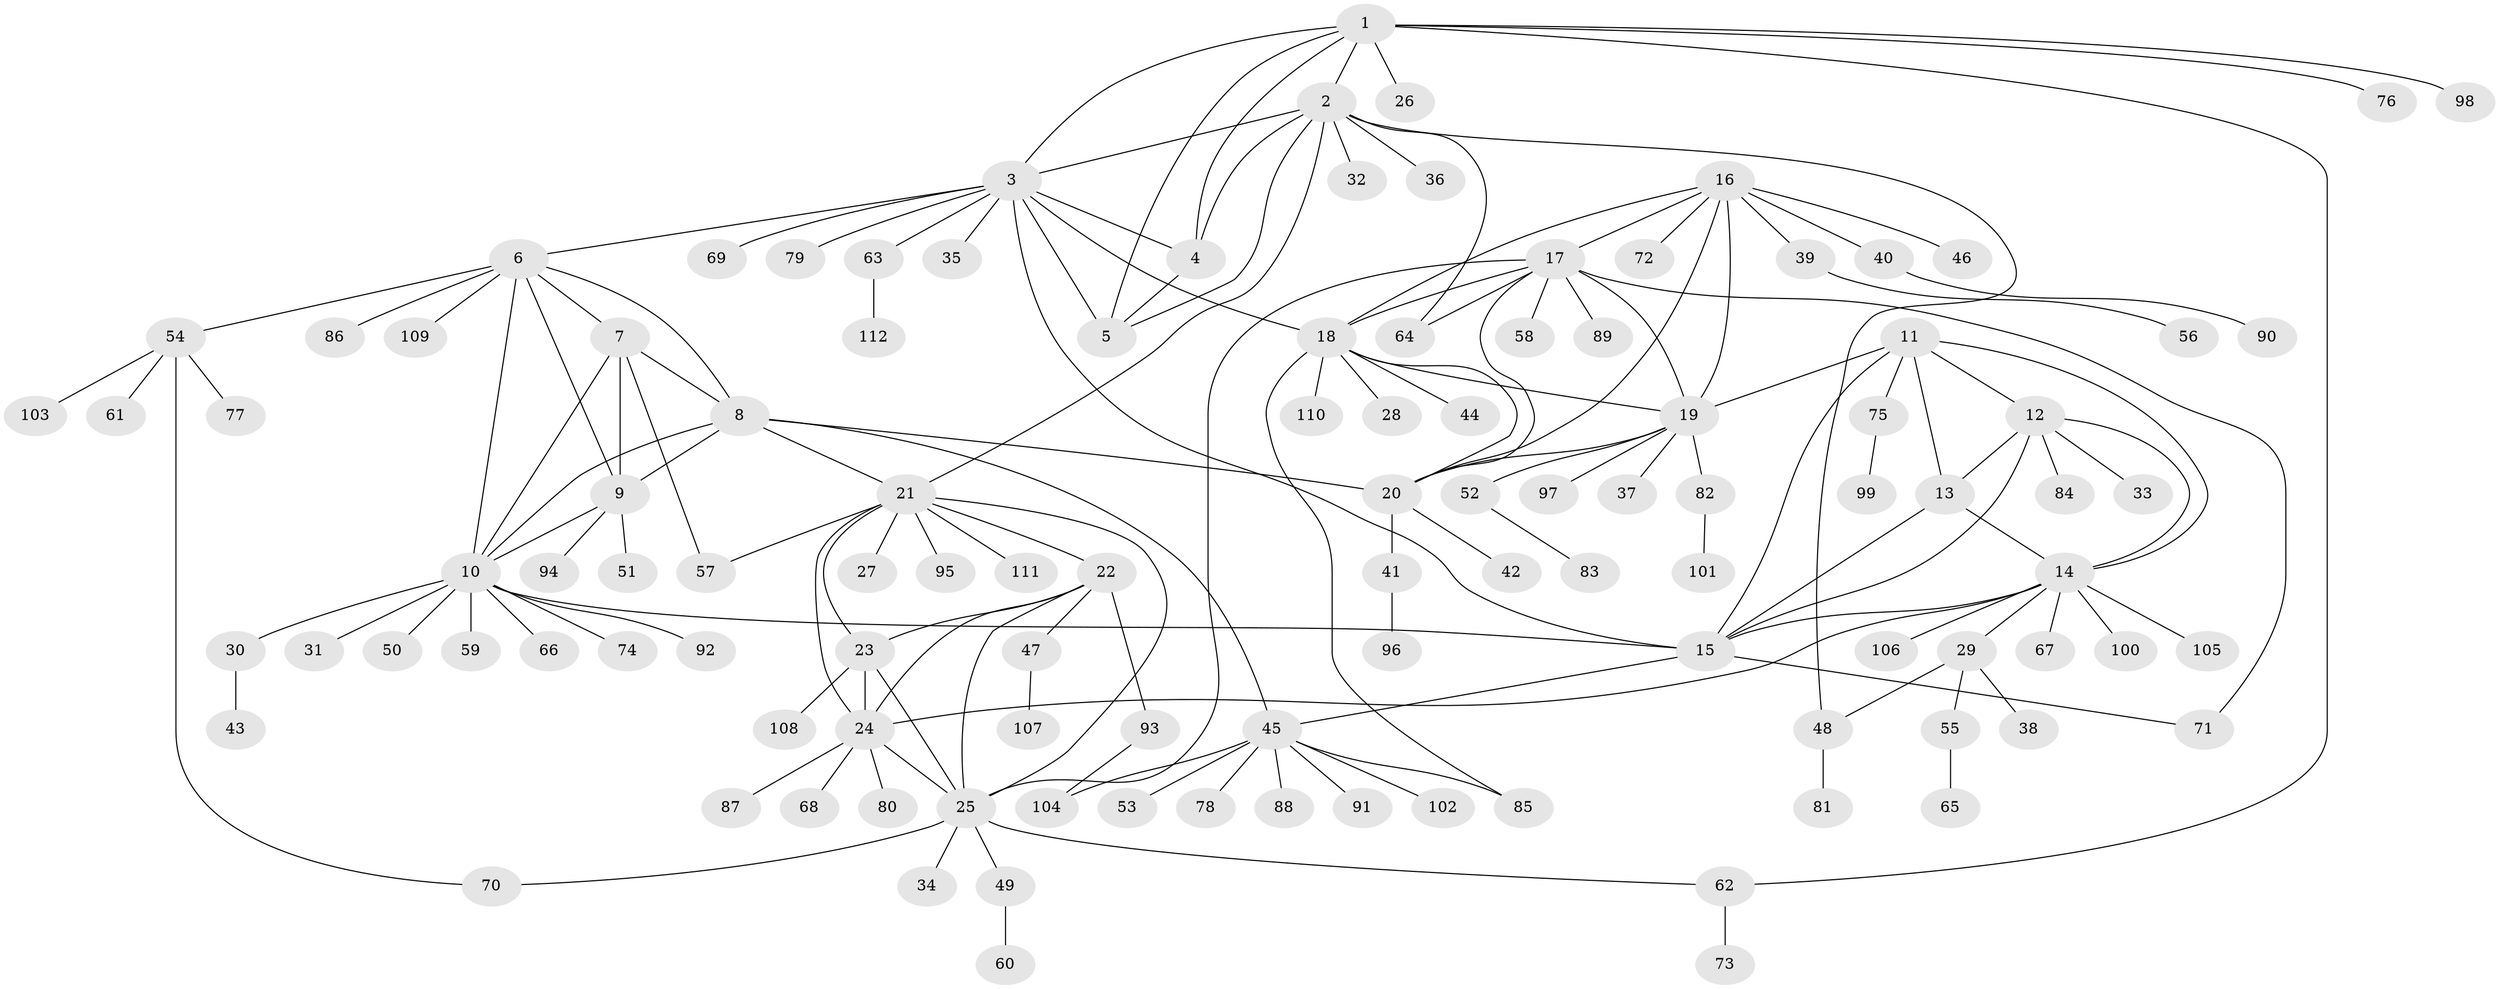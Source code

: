// coarse degree distribution, {3: 0.14285714285714285, 5: 0.11428571428571428, 6: 0.11428571428571428, 7: 0.08571428571428572, 8: 0.02857142857142857, 2: 0.17142857142857143, 1: 0.34285714285714286}
// Generated by graph-tools (version 1.1) at 2025/52/03/04/25 22:52:23]
// undirected, 112 vertices, 156 edges
graph export_dot {
  node [color=gray90,style=filled];
  1;
  2;
  3;
  4;
  5;
  6;
  7;
  8;
  9;
  10;
  11;
  12;
  13;
  14;
  15;
  16;
  17;
  18;
  19;
  20;
  21;
  22;
  23;
  24;
  25;
  26;
  27;
  28;
  29;
  30;
  31;
  32;
  33;
  34;
  35;
  36;
  37;
  38;
  39;
  40;
  41;
  42;
  43;
  44;
  45;
  46;
  47;
  48;
  49;
  50;
  51;
  52;
  53;
  54;
  55;
  56;
  57;
  58;
  59;
  60;
  61;
  62;
  63;
  64;
  65;
  66;
  67;
  68;
  69;
  70;
  71;
  72;
  73;
  74;
  75;
  76;
  77;
  78;
  79;
  80;
  81;
  82;
  83;
  84;
  85;
  86;
  87;
  88;
  89;
  90;
  91;
  92;
  93;
  94;
  95;
  96;
  97;
  98;
  99;
  100;
  101;
  102;
  103;
  104;
  105;
  106;
  107;
  108;
  109;
  110;
  111;
  112;
  1 -- 2;
  1 -- 3;
  1 -- 4;
  1 -- 5;
  1 -- 26;
  1 -- 62;
  1 -- 76;
  1 -- 98;
  2 -- 3;
  2 -- 4;
  2 -- 5;
  2 -- 21;
  2 -- 32;
  2 -- 36;
  2 -- 48;
  2 -- 64;
  3 -- 4;
  3 -- 5;
  3 -- 6;
  3 -- 15;
  3 -- 18;
  3 -- 35;
  3 -- 63;
  3 -- 69;
  3 -- 79;
  4 -- 5;
  6 -- 7;
  6 -- 8;
  6 -- 9;
  6 -- 10;
  6 -- 54;
  6 -- 86;
  6 -- 109;
  7 -- 8;
  7 -- 9;
  7 -- 10;
  7 -- 57;
  8 -- 9;
  8 -- 10;
  8 -- 20;
  8 -- 21;
  8 -- 45;
  9 -- 10;
  9 -- 51;
  9 -- 94;
  10 -- 15;
  10 -- 30;
  10 -- 31;
  10 -- 50;
  10 -- 59;
  10 -- 66;
  10 -- 74;
  10 -- 92;
  11 -- 12;
  11 -- 13;
  11 -- 14;
  11 -- 15;
  11 -- 19;
  11 -- 75;
  12 -- 13;
  12 -- 14;
  12 -- 15;
  12 -- 33;
  12 -- 84;
  13 -- 14;
  13 -- 15;
  14 -- 15;
  14 -- 24;
  14 -- 29;
  14 -- 67;
  14 -- 100;
  14 -- 105;
  14 -- 106;
  15 -- 45;
  15 -- 71;
  16 -- 17;
  16 -- 18;
  16 -- 19;
  16 -- 20;
  16 -- 39;
  16 -- 40;
  16 -- 46;
  16 -- 72;
  17 -- 18;
  17 -- 19;
  17 -- 20;
  17 -- 25;
  17 -- 58;
  17 -- 64;
  17 -- 71;
  17 -- 89;
  18 -- 19;
  18 -- 20;
  18 -- 28;
  18 -- 44;
  18 -- 85;
  18 -- 110;
  19 -- 20;
  19 -- 37;
  19 -- 52;
  19 -- 82;
  19 -- 97;
  20 -- 41;
  20 -- 42;
  21 -- 22;
  21 -- 23;
  21 -- 24;
  21 -- 25;
  21 -- 27;
  21 -- 57;
  21 -- 95;
  21 -- 111;
  22 -- 23;
  22 -- 24;
  22 -- 25;
  22 -- 47;
  22 -- 93;
  23 -- 24;
  23 -- 25;
  23 -- 108;
  24 -- 25;
  24 -- 68;
  24 -- 80;
  24 -- 87;
  25 -- 34;
  25 -- 49;
  25 -- 62;
  25 -- 70;
  29 -- 38;
  29 -- 48;
  29 -- 55;
  30 -- 43;
  39 -- 56;
  40 -- 90;
  41 -- 96;
  45 -- 53;
  45 -- 78;
  45 -- 85;
  45 -- 88;
  45 -- 91;
  45 -- 102;
  45 -- 104;
  47 -- 107;
  48 -- 81;
  49 -- 60;
  52 -- 83;
  54 -- 61;
  54 -- 70;
  54 -- 77;
  54 -- 103;
  55 -- 65;
  62 -- 73;
  63 -- 112;
  75 -- 99;
  82 -- 101;
  93 -- 104;
}
